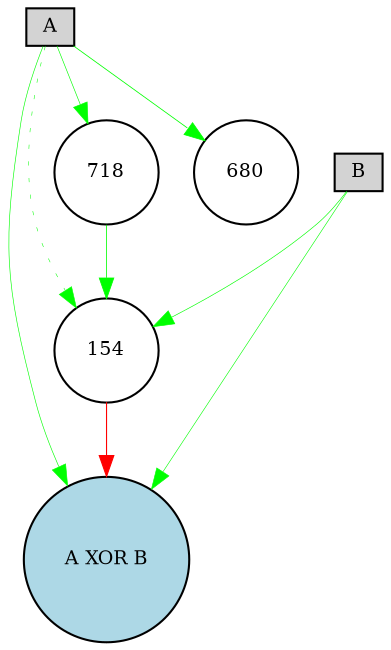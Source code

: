 digraph {
	node [fontsize=9 height=0.2 shape=circle width=0.2]
	A [fillcolor=lightgray shape=box style=filled]
	B [fillcolor=lightgray shape=box style=filled]
	"A XOR B" [fillcolor=lightblue style=filled]
	154 [fillcolor=white style=filled]
	718 [fillcolor=white style=filled]
	680 [fillcolor=white style=filled]
	A -> "A XOR B" [color=green penwidth=0.29739274846652036 style=solid]
	B -> "A XOR B" [color=green penwidth=0.2838064931403005 style=solid]
	B -> 154 [color=green penwidth=0.30376845718663015 style=solid]
	154 -> "A XOR B" [color=red penwidth=0.5310069793524547 style=solid]
	A -> 154 [color=green penwidth=0.2530947768003199 style=dotted]
	A -> 680 [color=green penwidth=0.3771078809485048 style=solid]
	A -> 718 [color=green penwidth=0.3013182835331546 style=solid]
	718 -> 154 [color=green penwidth=0.38089420042373157 style=solid]
}
